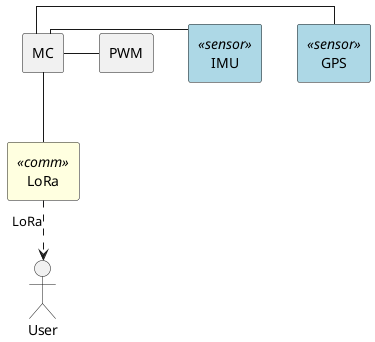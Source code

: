 @startuml
skinparam rectangle {
  BackgroundColor<<sensor>> LightBlue
  BackgroundColor<<actuator>> LightGreen
  BackgroundColor<<comm>> LightYellow
}
skinparam Linetype ortho

rectangle "MC" as mc
rectangle "LoRa" as lora <<comm>>
rectangle "GPS" as gps <<sensor>>
rectangle "IMU" as imu <<sensor>>
rectangle "PWM" as pwm

mc - gps
mc - imu
mc - pwm
mc -down- lora

actor usr as "User"
lora -[dashed]-> usr : LoRa

@enduml
